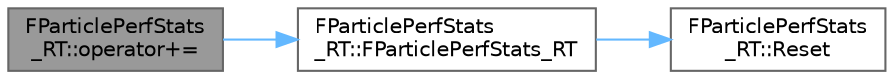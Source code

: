 digraph "FParticlePerfStats_RT::operator+="
{
 // INTERACTIVE_SVG=YES
 // LATEX_PDF_SIZE
  bgcolor="transparent";
  edge [fontname=Helvetica,fontsize=10,labelfontname=Helvetica,labelfontsize=10];
  node [fontname=Helvetica,fontsize=10,shape=box,height=0.2,width=0.4];
  rankdir="LR";
  Node1 [id="Node000001",label="FParticlePerfStats\l_RT::operator+=",height=0.2,width=0.4,color="gray40", fillcolor="grey60", style="filled", fontcolor="black",tooltip=" "];
  Node1 -> Node2 [id="edge1_Node000001_Node000002",color="steelblue1",style="solid",tooltip=" "];
  Node2 [id="Node000002",label="FParticlePerfStats\l_RT::FParticlePerfStats_RT",height=0.2,width=0.4,color="grey40", fillcolor="white", style="filled",URL="$df/d83/structFParticlePerfStats__RT.html#af254fa178bdc69d631915e547df64229",tooltip=" "];
  Node2 -> Node3 [id="edge2_Node000002_Node000003",color="steelblue1",style="solid",tooltip=" "];
  Node3 [id="Node000003",label="FParticlePerfStats\l_RT::Reset",height=0.2,width=0.4,color="grey40", fillcolor="white", style="filled",URL="$df/d83/structFParticlePerfStats__RT.html#aa657740fee9327d03f771935ca3f1b32",tooltip=" "];
}
